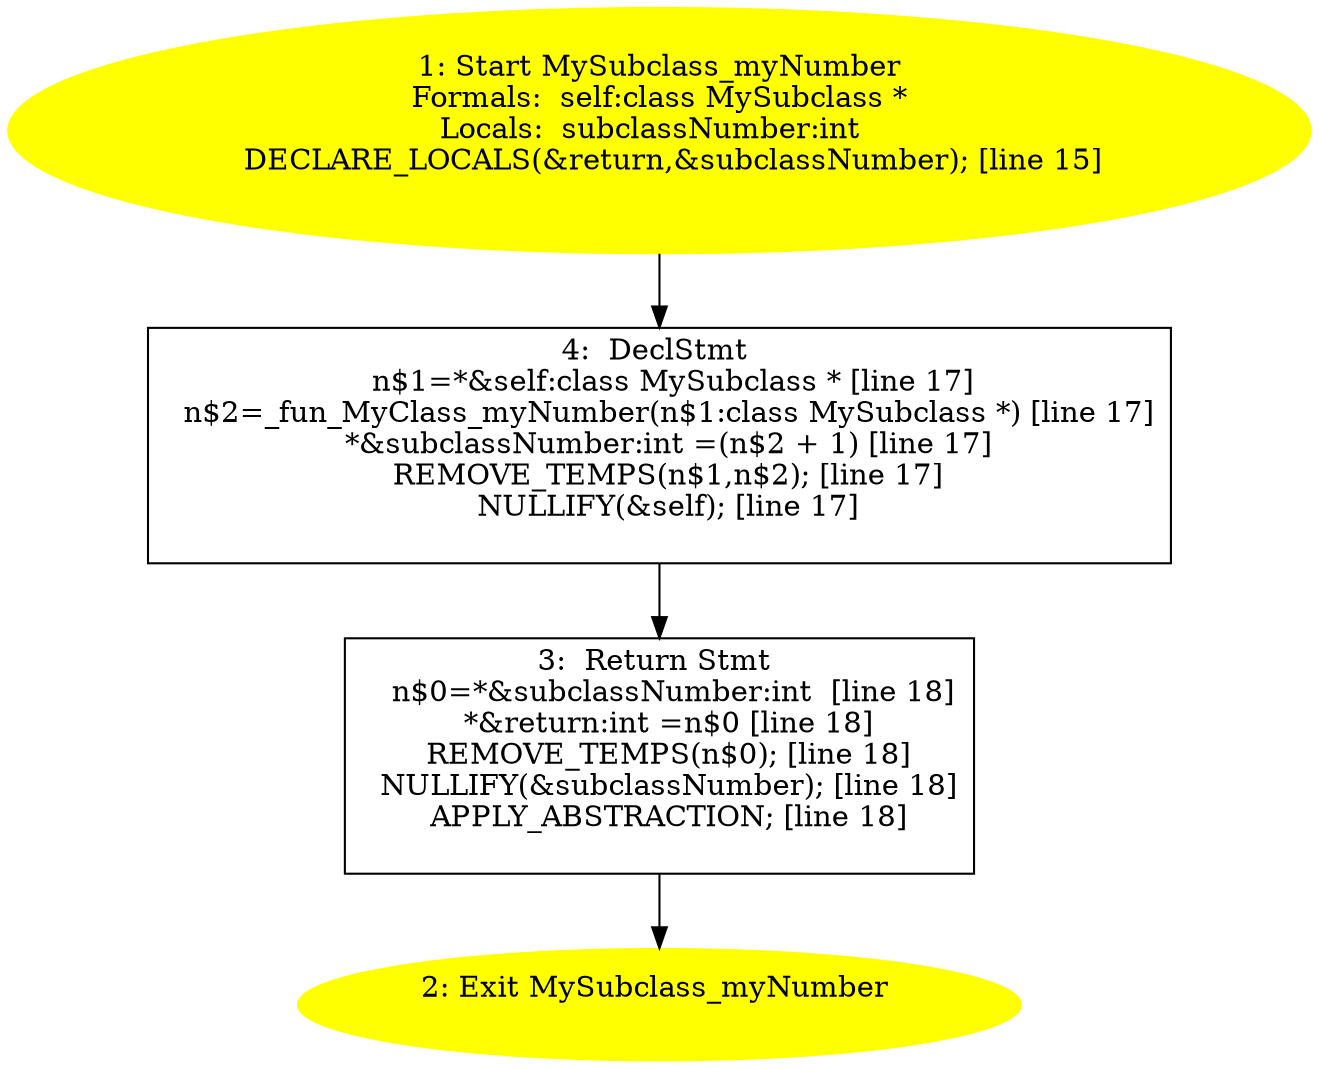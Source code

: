 /* @generated */
digraph iCFG {
4 [label="4:  DeclStmt \n   n$1=*&self:class MySubclass * [line 17]\n  n$2=_fun_MyClass_myNumber(n$1:class MySubclass *) [line 17]\n  *&subclassNumber:int =(n$2 + 1) [line 17]\n  REMOVE_TEMPS(n$1,n$2); [line 17]\n  NULLIFY(&self); [line 17]\n " shape="box"]
	

	 4 -> 3 ;
3 [label="3:  Return Stmt \n   n$0=*&subclassNumber:int  [line 18]\n  *&return:int =n$0 [line 18]\n  REMOVE_TEMPS(n$0); [line 18]\n  NULLIFY(&subclassNumber); [line 18]\n  APPLY_ABSTRACTION; [line 18]\n " shape="box"]
	

	 3 -> 2 ;
2 [label="2: Exit MySubclass_myNumber \n  " color=yellow style=filled]
	

1 [label="1: Start MySubclass_myNumber\nFormals:  self:class MySubclass *\nLocals:  subclassNumber:int  \n   DECLARE_LOCALS(&return,&subclassNumber); [line 15]\n " color=yellow style=filled]
	

	 1 -> 4 ;
}
